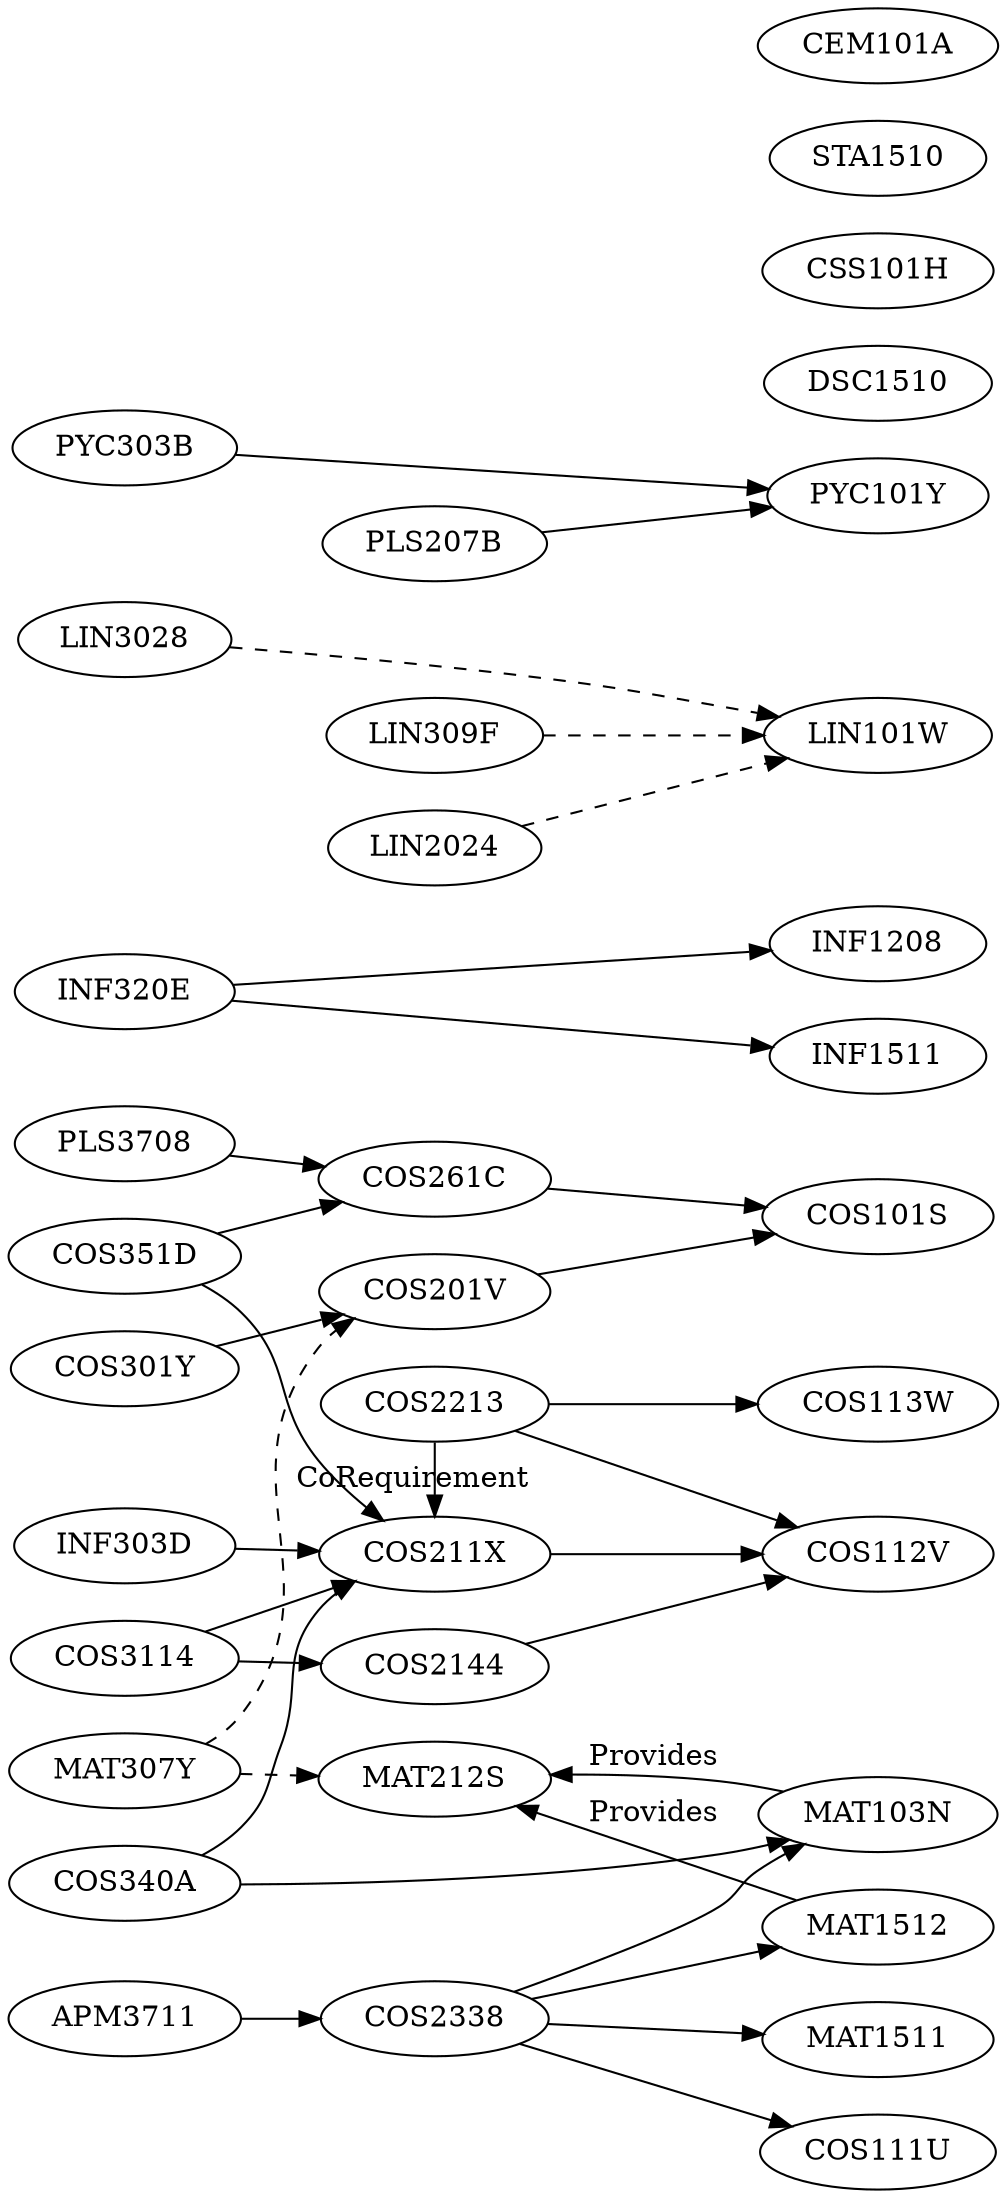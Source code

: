 digraph ComputationalIntelligence {
	rankdir=LR

	{rank=same; COS301Y INF320E COS351D PLS3708}
	{rank=same; COS3114 APM3711 MAT307Y COS340A}
	{rank=same; INF303D LIN3028 PYC303B}

	{rank=same; COS201V COS211X COS261C COS2144}
	{rank=same; COS2213 COS2338 MAT212S}
	{rank=same; LIN309F LIN2024 PLS207B}

	{rank=same; COS101S COS112V COS113W INF1208 MAT1512 MAT1511 MAT103N PYC101Y COS111U LIN101W INF1511}
	{rank=same; DSC1510 CSS101H STA1510 CEM101A}
	{rank=max; DSC1510 COS101S}

	COS301Y -> {COS201V}
	INF320E -> {INF1208 INF1511}
	COS351D -> {COS211X COS261C}
	PLS3708 -> {COS261C}
	PYC303B -> {PYC101Y}

	COS3114 -> {COS211X COS2144}
	APM3711 -> {COS2338}
	MAT307Y -> {MAT212S COS201V} [style=dashed]
	INF303D -> {COS211X}
	LIN3028 -> {LIN101W} [style=dashed]
	COS340A -> {COS211X MAT103N}


	COS201V -> {COS101S}
	COS211X -> {COS112V}
	COS261C -> {COS101S}
	COS2144 -> {COS112V}

	{rank=same; COS2213 COS211X}
	COS2213 -> {COS112V COS113W}
	COS2213 -> {COS211X} [label=CoRequirement]
	COS2338 -> {COS111U MAT103N MAT1511 MAT1512}
	MAT212S
	LIN309F -> {LIN101W} [style=dashed]
	LIN2024 -> {LIN101W} [style=dashed]
	PLS207B -> {PYC101Y}


	MAT103N -> {MAT212S} [label=Provides]
	MAT1512 -> {MAT212S} [label=Provides]
}
